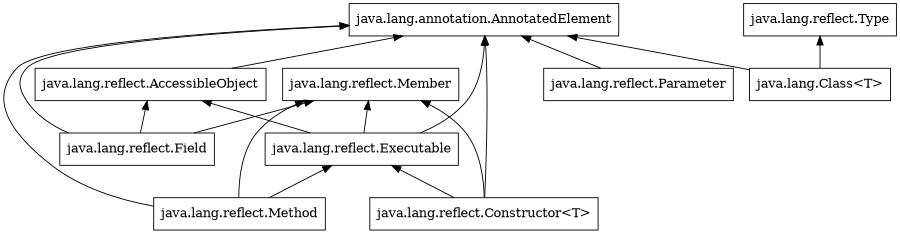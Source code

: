 digraph {
  size="6,11"
  rankdir="BT"
  node          [shape=box]

  accessibleObject [label="java.lang.reflect.AccessibleObject"]
  // annotation       [label="java.lang.annotation.Annotation"]
  annotatedElement [label="java.lang.annotation.AnnotatedElement"]
  // array            [label="java.lang.reflect.Array"]
  class            [label="java.lang.Class<T>"]
  constructor      [label="java.lang.reflect.Constructor<T>"]
  executable       [label="java.lang.reflect.Executable"]
  field            [label="java.lang.reflect.Field"]
  member           [label="java.lang.reflect.Member"]
  method           [label="java.lang.reflect.Method"]
  // modifier         [label="java.lang.reflect.Modifier"]
  parameter        [label="java.lang.reflect.Parameter"]
  type             [label="java.lang.reflect.Type"]

  {executable,field} -> accessibleObject
  {accessibleObject,class,constructor,executable,field,method,parameter}-> annotatedElement
  {constructor,method} -> executable
  {constructor,executable,field,method} -> member
  class -> type
  
}
